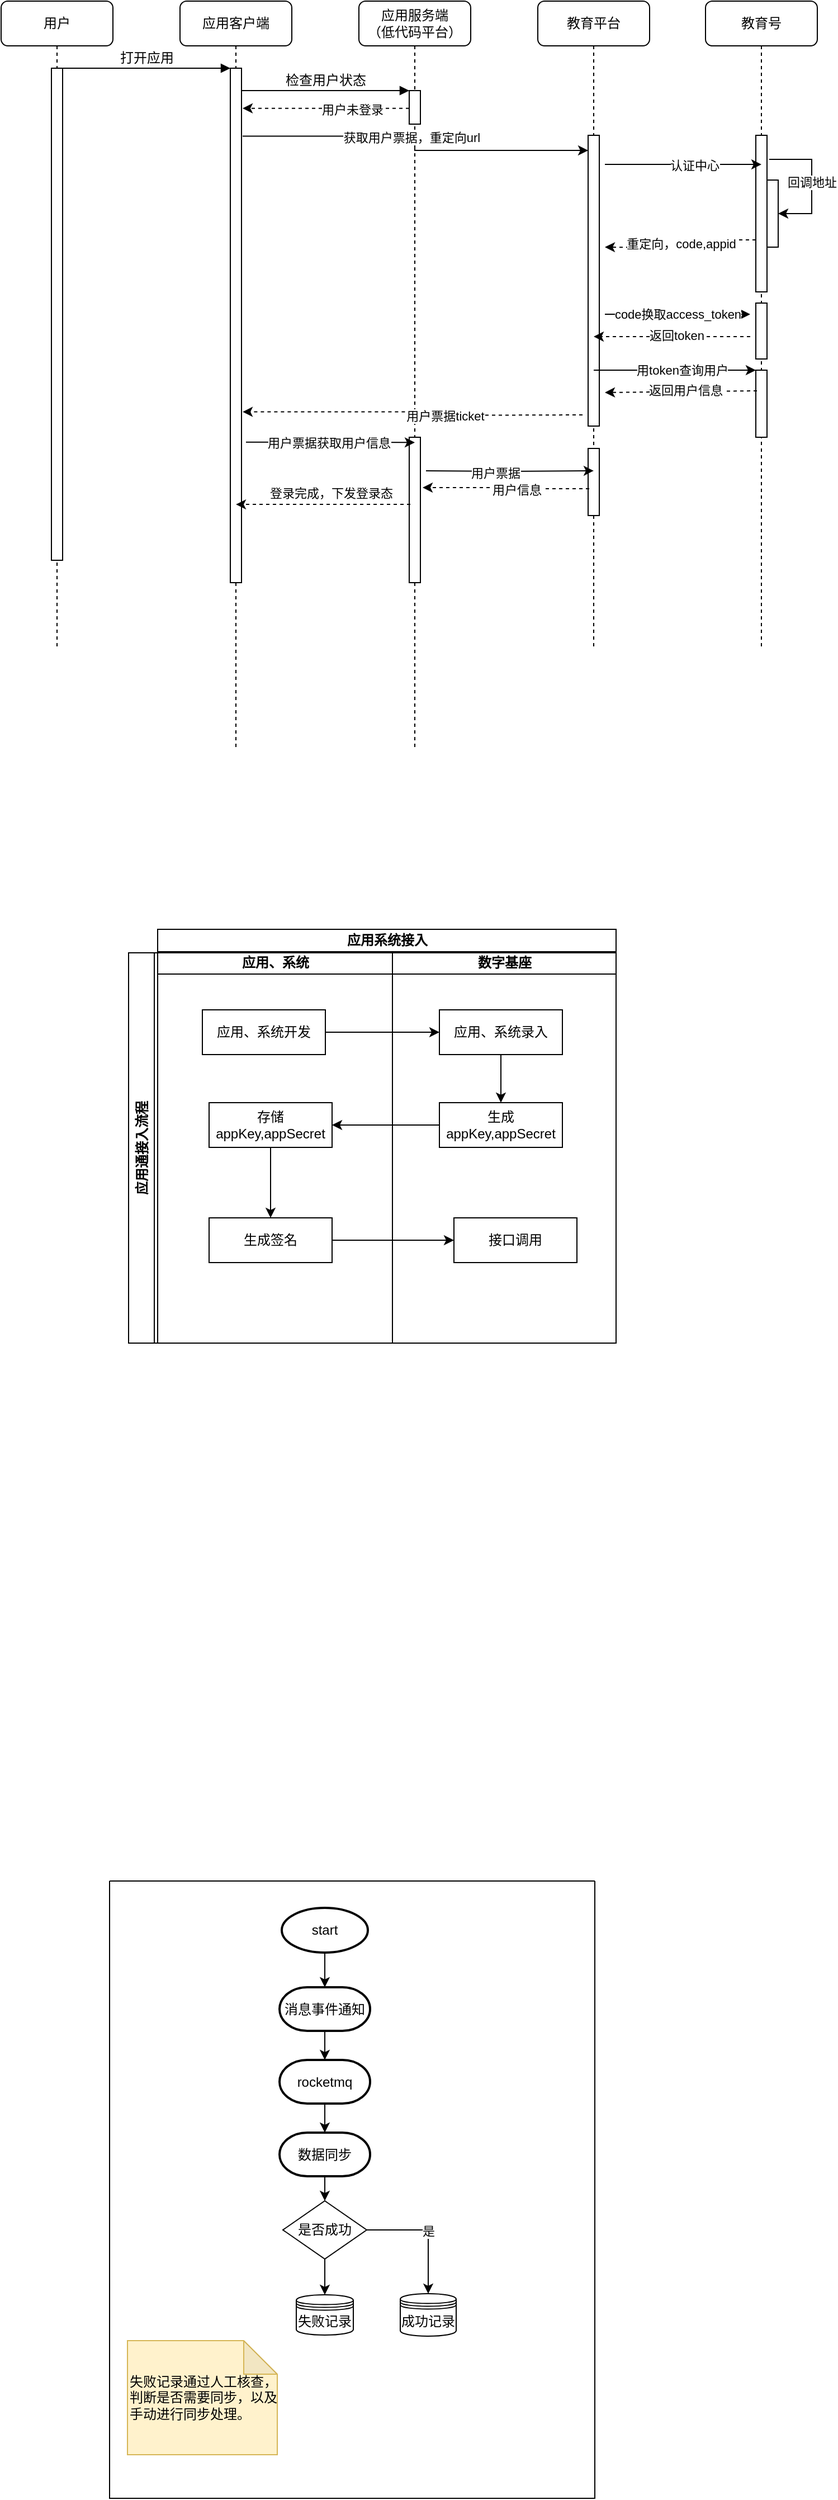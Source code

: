 <mxfile version="21.0.2" type="github">
  <diagram name="Page-1" id="13e1069c-82ec-6db2-03f1-153e76fe0fe0">
    <mxGraphModel dx="954" dy="562" grid="0" gridSize="10" guides="1" tooltips="1" connect="1" arrows="1" fold="1" page="1" pageScale="1" pageWidth="1100" pageHeight="850" background="none" math="0" shadow="0">
      <root>
        <mxCell id="0" />
        <mxCell id="1" parent="0" />
        <mxCell id="7baba1c4bc27f4b0-2" value="应用客户端" style="shape=umlLifeline;perimeter=lifelinePerimeter;whiteSpace=wrap;html=1;container=1;collapsible=0;recursiveResize=0;outlineConnect=0;rounded=1;shadow=0;comic=0;labelBackgroundColor=none;strokeWidth=1;fontFamily=Verdana;fontSize=12;align=center;" parent="1" vertex="1">
          <mxGeometry x="260" y="80" width="100" height="670" as="geometry" />
        </mxCell>
        <mxCell id="qNvrEW012JE64xCaFdd--19" style="edgeStyle=none;rounded=0;orthogonalLoop=1;jettySize=auto;html=1;dashed=1;elbow=vertical;" parent="7baba1c4bc27f4b0-2" source="7baba1c4bc27f4b0-10" target="7baba1c4bc27f4b0-2" edge="1">
          <mxGeometry relative="1" as="geometry" />
        </mxCell>
        <mxCell id="7baba1c4bc27f4b0-10" value="" style="html=1;points=[];perimeter=orthogonalPerimeter;rounded=0;shadow=0;comic=0;labelBackgroundColor=none;strokeWidth=1;fontFamily=Verdana;fontSize=12;align=center;" parent="7baba1c4bc27f4b0-2" vertex="1">
          <mxGeometry x="45" y="60" width="10" height="460" as="geometry" />
        </mxCell>
        <mxCell id="7baba1c4bc27f4b0-3" value="应用服务端&lt;br style=&quot;border-color: var(--border-color);&quot;&gt;（低代码平台）" style="shape=umlLifeline;perimeter=lifelinePerimeter;whiteSpace=wrap;html=1;container=1;collapsible=0;recursiveResize=0;outlineConnect=0;rounded=1;shadow=0;comic=0;labelBackgroundColor=none;strokeWidth=1;fontFamily=Verdana;fontSize=12;align=center;" parent="1" vertex="1">
          <mxGeometry x="420" y="80" width="100" height="670" as="geometry" />
        </mxCell>
        <mxCell id="7baba1c4bc27f4b0-13" value="" style="html=1;points=[];perimeter=orthogonalPerimeter;rounded=0;shadow=0;comic=0;labelBackgroundColor=none;strokeWidth=1;fontFamily=Verdana;fontSize=12;align=center;" parent="7baba1c4bc27f4b0-3" vertex="1">
          <mxGeometry x="45" y="80" width="10" height="30" as="geometry" />
        </mxCell>
        <mxCell id="qNvrEW012JE64xCaFdd--28" style="edgeStyle=none;rounded=0;orthogonalLoop=1;jettySize=auto;html=1;elbow=vertical;" parent="7baba1c4bc27f4b0-3" source="qNvrEW012JE64xCaFdd--20" target="7baba1c4bc27f4b0-3" edge="1">
          <mxGeometry relative="1" as="geometry" />
        </mxCell>
        <mxCell id="nbmTtfiOY9Syantr3b5a-6" style="edgeStyle=orthogonalEdgeStyle;rounded=0;orthogonalLoop=1;jettySize=auto;html=1;" parent="7baba1c4bc27f4b0-3" source="qNvrEW012JE64xCaFdd--20" target="7baba1c4bc27f4b0-3" edge="1">
          <mxGeometry relative="1" as="geometry">
            <Array as="points">
              <mxPoint x="50" y="230" />
              <mxPoint x="50" y="230" />
            </Array>
          </mxGeometry>
        </mxCell>
        <mxCell id="qNvrEW012JE64xCaFdd--20" value="" style="html=1;points=[];perimeter=orthogonalPerimeter;rounded=0;shadow=0;comic=0;labelBackgroundColor=none;strokeWidth=1;fontFamily=Verdana;fontSize=12;align=center;" parent="7baba1c4bc27f4b0-3" vertex="1">
          <mxGeometry x="45" y="390" width="10" height="130" as="geometry" />
        </mxCell>
        <mxCell id="7baba1c4bc27f4b0-4" value="教育平台" style="shape=umlLifeline;perimeter=lifelinePerimeter;whiteSpace=wrap;html=1;container=1;collapsible=0;recursiveResize=0;outlineConnect=0;rounded=1;shadow=0;comic=0;labelBackgroundColor=none;strokeWidth=1;fontFamily=Verdana;fontSize=12;align=center;" parent="1" vertex="1">
          <mxGeometry x="580" y="80" width="100" height="580" as="geometry" />
        </mxCell>
        <mxCell id="nbmTtfiOY9Syantr3b5a-3" style="edgeStyle=orthogonalEdgeStyle;rounded=0;orthogonalLoop=1;jettySize=auto;html=1;" parent="7baba1c4bc27f4b0-4" source="qNvrEW012JE64xCaFdd--23" target="7baba1c4bc27f4b0-4" edge="1">
          <mxGeometry relative="1" as="geometry">
            <Array as="points">
              <mxPoint x="50" y="230" />
              <mxPoint x="50" y="230" />
            </Array>
          </mxGeometry>
        </mxCell>
        <mxCell id="qNvrEW012JE64xCaFdd--23" value="" style="html=1;points=[];perimeter=orthogonalPerimeter;rounded=0;shadow=0;comic=0;labelBackgroundColor=none;strokeWidth=1;fontFamily=Verdana;fontSize=12;align=center;" parent="7baba1c4bc27f4b0-4" vertex="1">
          <mxGeometry x="45" y="120" width="10" height="260" as="geometry" />
        </mxCell>
        <mxCell id="nbmTtfiOY9Syantr3b5a-19" value="" style="html=1;points=[];perimeter=orthogonalPerimeter;rounded=0;shadow=0;comic=0;labelBackgroundColor=none;strokeWidth=1;fontFamily=Verdana;fontSize=12;align=center;" parent="7baba1c4bc27f4b0-4" vertex="1">
          <mxGeometry x="45" y="400" width="10" height="60" as="geometry" />
        </mxCell>
        <mxCell id="7baba1c4bc27f4b0-8" value="用户" style="shape=umlLifeline;perimeter=lifelinePerimeter;whiteSpace=wrap;html=1;container=1;collapsible=0;recursiveResize=0;outlineConnect=0;rounded=1;shadow=0;comic=0;labelBackgroundColor=none;strokeWidth=1;fontFamily=Verdana;fontSize=12;align=center;" parent="1" vertex="1">
          <mxGeometry x="100" y="80" width="100" height="580" as="geometry" />
        </mxCell>
        <mxCell id="7baba1c4bc27f4b0-9" value="" style="html=1;points=[];perimeter=orthogonalPerimeter;rounded=0;shadow=0;comic=0;labelBackgroundColor=none;strokeWidth=1;fontFamily=Verdana;fontSize=12;align=center;" parent="7baba1c4bc27f4b0-8" vertex="1">
          <mxGeometry x="45" y="60" width="10" height="440" as="geometry" />
        </mxCell>
        <mxCell id="7baba1c4bc27f4b0-11" value="打开应用" style="html=1;verticalAlign=bottom;endArrow=block;entryX=0;entryY=0;labelBackgroundColor=none;fontFamily=Verdana;fontSize=12;edgeStyle=elbowEdgeStyle;elbow=vertical;" parent="1" source="7baba1c4bc27f4b0-9" target="7baba1c4bc27f4b0-10" edge="1">
          <mxGeometry relative="1" as="geometry">
            <mxPoint x="220" y="190" as="sourcePoint" />
          </mxGeometry>
        </mxCell>
        <mxCell id="7baba1c4bc27f4b0-14" value="检查用户状态" style="html=1;verticalAlign=bottom;endArrow=block;entryX=0;entryY=0;labelBackgroundColor=none;fontFamily=Verdana;fontSize=12;edgeStyle=elbowEdgeStyle;elbow=vertical;" parent="1" source="7baba1c4bc27f4b0-10" target="7baba1c4bc27f4b0-13" edge="1">
          <mxGeometry relative="1" as="geometry">
            <mxPoint x="370" y="200" as="sourcePoint" />
          </mxGeometry>
        </mxCell>
        <mxCell id="qNvrEW012JE64xCaFdd--2" value="教育号" style="shape=umlLifeline;perimeter=lifelinePerimeter;whiteSpace=wrap;html=1;container=1;collapsible=0;recursiveResize=0;outlineConnect=0;rounded=1;shadow=0;comic=0;labelBackgroundColor=none;strokeWidth=1;fontFamily=Verdana;fontSize=12;align=center;" parent="1" vertex="1">
          <mxGeometry x="730" y="80" width="100" height="580" as="geometry" />
        </mxCell>
        <mxCell id="qNvrEW012JE64xCaFdd--12" style="edgeStyle=none;rounded=0;orthogonalLoop=1;jettySize=auto;html=1;" parent="qNvrEW012JE64xCaFdd--2" source="qNvrEW012JE64xCaFdd--8" target="7baba1c4bc27f4b0-37" edge="1">
          <mxGeometry relative="1" as="geometry" />
        </mxCell>
        <mxCell id="qNvrEW012JE64xCaFdd--8" value="" style="html=1;points=[];perimeter=orthogonalPerimeter;rounded=0;shadow=0;comic=0;labelBackgroundColor=none;strokeWidth=1;fontFamily=Verdana;fontSize=12;align=center;" parent="qNvrEW012JE64xCaFdd--2" vertex="1">
          <mxGeometry x="45" y="120" width="10" height="140" as="geometry" />
        </mxCell>
        <mxCell id="qNvrEW012JE64xCaFdd--13" value="" style="edgeStyle=none;rounded=0;orthogonalLoop=1;jettySize=auto;html=1;" parent="qNvrEW012JE64xCaFdd--2" source="7baba1c4bc27f4b0-37" target="qNvrEW012JE64xCaFdd--8" edge="1">
          <mxGeometry relative="1" as="geometry" />
        </mxCell>
        <mxCell id="7baba1c4bc27f4b0-37" value="" style="html=1;points=[];perimeter=orthogonalPerimeter;rounded=0;shadow=0;comic=0;labelBackgroundColor=none;strokeWidth=1;fontFamily=Verdana;fontSize=12;align=center;" parent="qNvrEW012JE64xCaFdd--2" vertex="1">
          <mxGeometry x="55" y="160" width="10" height="60" as="geometry" />
        </mxCell>
        <mxCell id="qNvrEW012JE64xCaFdd--15" value="" style="endArrow=classic;html=1;rounded=0;exitX=1.2;exitY=0.154;exitDx=0;exitDy=0;exitPerimeter=0;edgeStyle=entityRelationEdgeStyle;elbow=vertical;" parent="qNvrEW012JE64xCaFdd--2" source="qNvrEW012JE64xCaFdd--8" target="7baba1c4bc27f4b0-37" edge="1">
          <mxGeometry width="50" height="50" relative="1" as="geometry">
            <mxPoint x="-200" y="380" as="sourcePoint" />
            <mxPoint x="70" y="300" as="targetPoint" />
          </mxGeometry>
        </mxCell>
        <mxCell id="qNvrEW012JE64xCaFdd--16" value="回调地址" style="edgeLabel;html=1;align=center;verticalAlign=middle;resizable=0;points=[];" parent="qNvrEW012JE64xCaFdd--15" vertex="1" connectable="0">
          <mxGeometry x="-0.007" relative="1" as="geometry">
            <mxPoint as="offset" />
          </mxGeometry>
        </mxCell>
        <mxCell id="qNvrEW012JE64xCaFdd--26" value="" style="html=1;points=[];perimeter=orthogonalPerimeter;rounded=0;shadow=0;comic=0;labelBackgroundColor=none;strokeWidth=1;fontFamily=Verdana;fontSize=12;align=center;" parent="qNvrEW012JE64xCaFdd--2" vertex="1">
          <mxGeometry x="45" y="270" width="10" height="50" as="geometry" />
        </mxCell>
        <mxCell id="qNvrEW012JE64xCaFdd--34" value="" style="html=1;points=[];perimeter=orthogonalPerimeter;rounded=0;shadow=0;comic=0;labelBackgroundColor=none;strokeWidth=1;fontFamily=Verdana;fontSize=12;align=center;" parent="qNvrEW012JE64xCaFdd--2" vertex="1">
          <mxGeometry x="45" y="330" width="10" height="60" as="geometry" />
        </mxCell>
        <mxCell id="qNvrEW012JE64xCaFdd--4" style="rounded=0;orthogonalLoop=1;jettySize=auto;html=1;dashed=1;entryX=1.1;entryY=0.078;entryDx=0;entryDy=0;entryPerimeter=0;" parent="1" source="7baba1c4bc27f4b0-13" target="7baba1c4bc27f4b0-10" edge="1">
          <mxGeometry relative="1" as="geometry">
            <mxPoint x="470" y="240" as="sourcePoint" />
          </mxGeometry>
        </mxCell>
        <mxCell id="qNvrEW012JE64xCaFdd--5" value="用户未登录" style="edgeLabel;html=1;align=center;verticalAlign=middle;resizable=0;points=[];" parent="qNvrEW012JE64xCaFdd--4" vertex="1" connectable="0">
          <mxGeometry x="-0.308" y="1" relative="1" as="geometry">
            <mxPoint as="offset" />
          </mxGeometry>
        </mxCell>
        <mxCell id="qNvrEW012JE64xCaFdd--27" value="code换取access_token" style="edgeStyle=none;rounded=0;orthogonalLoop=1;jettySize=auto;html=1;elbow=vertical;" parent="1" edge="1">
          <mxGeometry relative="1" as="geometry">
            <mxPoint x="640" y="360" as="sourcePoint" />
            <mxPoint x="770" y="360" as="targetPoint" />
          </mxGeometry>
        </mxCell>
        <mxCell id="qNvrEW012JE64xCaFdd--29" style="rounded=0;orthogonalLoop=1;jettySize=auto;html=1;elbow=vertical;dashed=1;" parent="1" target="7baba1c4bc27f4b0-4" edge="1">
          <mxGeometry relative="1" as="geometry">
            <mxPoint x="770" y="380" as="sourcePoint" />
          </mxGeometry>
        </mxCell>
        <mxCell id="qNvrEW012JE64xCaFdd--30" value="返回token" style="edgeLabel;html=1;align=center;verticalAlign=middle;resizable=0;points=[];" parent="qNvrEW012JE64xCaFdd--29" vertex="1" connectable="0">
          <mxGeometry x="-0.314" y="-1" relative="1" as="geometry">
            <mxPoint x="-18" as="offset" />
          </mxGeometry>
        </mxCell>
        <mxCell id="qNvrEW012JE64xCaFdd--37" style="edgeStyle=none;rounded=0;orthogonalLoop=1;jettySize=auto;html=1;elbow=vertical;" parent="1" source="7baba1c4bc27f4b0-4" target="qNvrEW012JE64xCaFdd--34" edge="1">
          <mxGeometry relative="1" as="geometry">
            <mxPoint x="634.95" y="522.775" as="sourcePoint" />
            <mxPoint x="795" y="570" as="targetPoint" />
          </mxGeometry>
        </mxCell>
        <mxCell id="qNvrEW012JE64xCaFdd--38" value="用token查询用户" style="edgeLabel;html=1;align=center;verticalAlign=middle;resizable=0;points=[];" parent="qNvrEW012JE64xCaFdd--37" vertex="1" connectable="0">
          <mxGeometry x="0.265" relative="1" as="geometry">
            <mxPoint x="-13" as="offset" />
          </mxGeometry>
        </mxCell>
        <mxCell id="qNvrEW012JE64xCaFdd--44" style="rounded=0;orthogonalLoop=1;jettySize=auto;html=1;elbow=vertical;dashed=1;exitX=0.1;exitY=0.462;exitDx=0;exitDy=0;exitPerimeter=0;" parent="1" source="qNvrEW012JE64xCaFdd--20" target="7baba1c4bc27f4b0-2" edge="1">
          <mxGeometry relative="1" as="geometry">
            <mxPoint x="470" y="640" as="sourcePoint" />
            <mxPoint x="320" y="530" as="targetPoint" />
          </mxGeometry>
        </mxCell>
        <mxCell id="qNvrEW012JE64xCaFdd--45" value="登录完成，下发登录态" style="edgeLabel;html=1;align=center;verticalAlign=middle;resizable=0;points=[];" parent="qNvrEW012JE64xCaFdd--44" vertex="1" connectable="0">
          <mxGeometry x="-0.314" y="-1" relative="1" as="geometry">
            <mxPoint x="-18" y="-9" as="offset" />
          </mxGeometry>
        </mxCell>
        <mxCell id="nbmTtfiOY9Syantr3b5a-4" value="重定向，code,appid" style="edgeStyle=orthogonalEdgeStyle;rounded=0;orthogonalLoop=1;jettySize=auto;html=1;exitX=0;exitY=0.668;exitDx=0;exitDy=0;exitPerimeter=0;dashed=1;" parent="1" source="qNvrEW012JE64xCaFdd--8" edge="1">
          <mxGeometry relative="1" as="geometry">
            <mxPoint x="640" y="300" as="targetPoint" />
          </mxGeometry>
        </mxCell>
        <mxCell id="qNvrEW012JE64xCaFdd--39" style="edgeStyle=none;rounded=0;orthogonalLoop=1;jettySize=auto;html=1;elbow=vertical;dashed=1;exitX=0.1;exitY=0.308;exitDx=0;exitDy=0;exitPerimeter=0;" parent="1" source="qNvrEW012JE64xCaFdd--34" edge="1">
          <mxGeometry relative="1" as="geometry">
            <mxPoint x="770" y="535" as="sourcePoint" />
            <mxPoint x="640" y="430" as="targetPoint" />
          </mxGeometry>
        </mxCell>
        <mxCell id="qNvrEW012JE64xCaFdd--40" value="返回用户信息" style="edgeLabel;html=1;align=center;verticalAlign=middle;resizable=0;points=[];" parent="qNvrEW012JE64xCaFdd--39" vertex="1" connectable="0">
          <mxGeometry x="-0.314" y="-1" relative="1" as="geometry">
            <mxPoint x="-18" as="offset" />
          </mxGeometry>
        </mxCell>
        <mxCell id="nbmTtfiOY9Syantr3b5a-9" style="edgeStyle=orthogonalEdgeStyle;rounded=0;orthogonalLoop=1;jettySize=auto;html=1;dashed=1;entryX=1.1;entryY=0.668;entryDx=0;entryDy=0;entryPerimeter=0;" parent="1" edge="1" target="7baba1c4bc27f4b0-10">
          <mxGeometry relative="1" as="geometry">
            <mxPoint x="620" y="450" as="sourcePoint" />
            <mxPoint x="320" y="450" as="targetPoint" />
          </mxGeometry>
        </mxCell>
        <mxCell id="nbmTtfiOY9Syantr3b5a-10" value="用户票据ticket" style="edgeLabel;html=1;align=center;verticalAlign=middle;resizable=0;points=[];" parent="nbmTtfiOY9Syantr3b5a-9" vertex="1" connectable="0">
          <mxGeometry x="-0.198" relative="1" as="geometry">
            <mxPoint as="offset" />
          </mxGeometry>
        </mxCell>
        <mxCell id="nbmTtfiOY9Syantr3b5a-12" style="edgeStyle=orthogonalEdgeStyle;rounded=0;orthogonalLoop=1;jettySize=auto;html=1;exitX=1.1;exitY=0.132;exitDx=0;exitDy=0;exitPerimeter=0;entryX=0;entryY=0.052;entryDx=0;entryDy=0;entryPerimeter=0;" parent="1" source="7baba1c4bc27f4b0-10" target="qNvrEW012JE64xCaFdd--23" edge="1">
          <mxGeometry relative="1" as="geometry">
            <mxPoint x="620" y="211" as="targetPoint" />
          </mxGeometry>
        </mxCell>
        <mxCell id="nbmTtfiOY9Syantr3b5a-13" value="获取用户票据，重定向url" style="edgeLabel;html=1;align=center;verticalAlign=middle;resizable=0;points=[];" parent="nbmTtfiOY9Syantr3b5a-12" vertex="1" connectable="0">
          <mxGeometry x="-0.062" y="-1" relative="1" as="geometry">
            <mxPoint as="offset" />
          </mxGeometry>
        </mxCell>
        <mxCell id="nbmTtfiOY9Syantr3b5a-14" style="edgeStyle=orthogonalEdgeStyle;rounded=0;orthogonalLoop=1;jettySize=auto;html=1;" parent="1" edge="1">
          <mxGeometry relative="1" as="geometry">
            <mxPoint x="640" y="226" as="sourcePoint" />
            <mxPoint x="780" y="226" as="targetPoint" />
          </mxGeometry>
        </mxCell>
        <mxCell id="nbmTtfiOY9Syantr3b5a-15" value="认证中心" style="edgeLabel;html=1;align=center;verticalAlign=middle;resizable=0;points=[];" parent="nbmTtfiOY9Syantr3b5a-14" vertex="1" connectable="0">
          <mxGeometry x="0.136" relative="1" as="geometry">
            <mxPoint y="1" as="offset" />
          </mxGeometry>
        </mxCell>
        <mxCell id="nbmTtfiOY9Syantr3b5a-16" style="edgeStyle=orthogonalEdgeStyle;rounded=0;orthogonalLoop=1;jettySize=auto;html=1;entryX=0.5;entryY=0.036;entryDx=0;entryDy=0;entryPerimeter=0;exitX=1.4;exitY=0.727;exitDx=0;exitDy=0;exitPerimeter=0;" parent="1" source="7baba1c4bc27f4b0-10" target="qNvrEW012JE64xCaFdd--20" edge="1">
          <mxGeometry relative="1" as="geometry" />
        </mxCell>
        <mxCell id="nbmTtfiOY9Syantr3b5a-17" value="用户票据获取用户信息" style="edgeLabel;html=1;align=center;verticalAlign=middle;resizable=0;points=[];" parent="nbmTtfiOY9Syantr3b5a-16" vertex="1" connectable="0">
          <mxGeometry x="0.07" relative="1" as="geometry">
            <mxPoint x="-7" as="offset" />
          </mxGeometry>
        </mxCell>
        <mxCell id="nbmTtfiOY9Syantr3b5a-20" style="edgeStyle=orthogonalEdgeStyle;rounded=0;orthogonalLoop=1;jettySize=auto;html=1;entryX=0.5;entryY=0.333;entryDx=0;entryDy=0;entryPerimeter=0;" parent="1" target="nbmTtfiOY9Syantr3b5a-19" edge="1">
          <mxGeometry relative="1" as="geometry">
            <mxPoint x="480" y="500" as="sourcePoint" />
          </mxGeometry>
        </mxCell>
        <mxCell id="nbmTtfiOY9Syantr3b5a-21" value="用户票据" style="edgeLabel;html=1;align=center;verticalAlign=middle;resizable=0;points=[];" parent="nbmTtfiOY9Syantr3b5a-20" vertex="1" connectable="0">
          <mxGeometry x="-0.178" y="-1" relative="1" as="geometry">
            <mxPoint as="offset" />
          </mxGeometry>
        </mxCell>
        <mxCell id="nbmTtfiOY9Syantr3b5a-22" style="edgeStyle=orthogonalEdgeStyle;rounded=0;orthogonalLoop=1;jettySize=auto;html=1;exitX=0.1;exitY=0.6;exitDx=0;exitDy=0;exitPerimeter=0;dashed=1;entryX=1.2;entryY=0.346;entryDx=0;entryDy=0;entryPerimeter=0;" parent="1" source="nbmTtfiOY9Syantr3b5a-19" target="qNvrEW012JE64xCaFdd--20" edge="1">
          <mxGeometry relative="1" as="geometry">
            <mxPoint x="477" y="525" as="targetPoint" />
          </mxGeometry>
        </mxCell>
        <mxCell id="nbmTtfiOY9Syantr3b5a-23" value="用户信息" style="edgeLabel;html=1;align=center;verticalAlign=middle;resizable=0;points=[];" parent="nbmTtfiOY9Syantr3b5a-22" vertex="1" connectable="0">
          <mxGeometry x="-0.124" y="1" relative="1" as="geometry">
            <mxPoint as="offset" />
          </mxGeometry>
        </mxCell>
        <mxCell id="sSaj4DuhooqCmXlItYO7-101" value="应用系统接入" style="swimlane;childLayout=stackLayout;resizeParent=1;resizeParentMax=0;startSize=20;html=1;" vertex="1" parent="1">
          <mxGeometry x="240" y="910" width="410" height="370" as="geometry" />
        </mxCell>
        <mxCell id="sSaj4DuhooqCmXlItYO7-102" value="应用、系统" style="swimlane;startSize=20;html=1;" vertex="1" parent="sSaj4DuhooqCmXlItYO7-101">
          <mxGeometry y="20" width="210" height="350" as="geometry" />
        </mxCell>
        <mxCell id="sSaj4DuhooqCmXlItYO7-103" value="数字基座" style="swimlane;startSize=20;html=1;" vertex="1" parent="sSaj4DuhooqCmXlItYO7-101">
          <mxGeometry x="210" y="20" width="200" height="350" as="geometry" />
        </mxCell>
        <mxCell id="sSaj4DuhooqCmXlItYO7-164" value="应用通接入流程" style="swimlane;horizontal=0;whiteSpace=wrap;html=1;" vertex="1" parent="1">
          <mxGeometry x="214" y="931" width="436" height="349" as="geometry" />
        </mxCell>
        <mxCell id="sSaj4DuhooqCmXlItYO7-153" value="应用、系统开发" style="rounded=0;whiteSpace=wrap;html=1;" vertex="1" parent="sSaj4DuhooqCmXlItYO7-164">
          <mxGeometry x="66" y="51" width="110" height="40" as="geometry" />
        </mxCell>
        <mxCell id="sSaj4DuhooqCmXlItYO7-154" value="应用、系统录入" style="rounded=0;whiteSpace=wrap;html=1;" vertex="1" parent="sSaj4DuhooqCmXlItYO7-164">
          <mxGeometry x="278" y="51" width="110" height="40" as="geometry" />
        </mxCell>
        <mxCell id="sSaj4DuhooqCmXlItYO7-158" style="edgeStyle=orthogonalEdgeStyle;rounded=0;orthogonalLoop=1;jettySize=auto;html=1;entryX=0;entryY=0.5;entryDx=0;entryDy=0;" edge="1" parent="sSaj4DuhooqCmXlItYO7-164" source="sSaj4DuhooqCmXlItYO7-153" target="sSaj4DuhooqCmXlItYO7-154">
          <mxGeometry relative="1" as="geometry" />
        </mxCell>
        <mxCell id="sSaj4DuhooqCmXlItYO7-155" value="生成appKey,appSecret" style="rounded=0;whiteSpace=wrap;html=1;" vertex="1" parent="sSaj4DuhooqCmXlItYO7-164">
          <mxGeometry x="278" y="134" width="110" height="40" as="geometry" />
        </mxCell>
        <mxCell id="sSaj4DuhooqCmXlItYO7-159" style="edgeStyle=orthogonalEdgeStyle;rounded=0;orthogonalLoop=1;jettySize=auto;html=1;" edge="1" parent="sSaj4DuhooqCmXlItYO7-164" source="sSaj4DuhooqCmXlItYO7-154" target="sSaj4DuhooqCmXlItYO7-155">
          <mxGeometry relative="1" as="geometry" />
        </mxCell>
        <mxCell id="sSaj4DuhooqCmXlItYO7-156" value="存储appKey,appSecret" style="rounded=0;whiteSpace=wrap;html=1;" vertex="1" parent="sSaj4DuhooqCmXlItYO7-164">
          <mxGeometry x="72" y="134" width="110" height="40" as="geometry" />
        </mxCell>
        <mxCell id="sSaj4DuhooqCmXlItYO7-160" style="edgeStyle=orthogonalEdgeStyle;rounded=0;orthogonalLoop=1;jettySize=auto;html=1;entryX=1;entryY=0.5;entryDx=0;entryDy=0;" edge="1" parent="sSaj4DuhooqCmXlItYO7-164" source="sSaj4DuhooqCmXlItYO7-155" target="sSaj4DuhooqCmXlItYO7-156">
          <mxGeometry relative="1" as="geometry" />
        </mxCell>
        <mxCell id="sSaj4DuhooqCmXlItYO7-157" value="生成签名" style="rounded=0;whiteSpace=wrap;html=1;" vertex="1" parent="sSaj4DuhooqCmXlItYO7-164">
          <mxGeometry x="72" y="237" width="110" height="40" as="geometry" />
        </mxCell>
        <mxCell id="sSaj4DuhooqCmXlItYO7-161" style="edgeStyle=orthogonalEdgeStyle;rounded=0;orthogonalLoop=1;jettySize=auto;html=1;" edge="1" parent="sSaj4DuhooqCmXlItYO7-164" source="sSaj4DuhooqCmXlItYO7-156" target="sSaj4DuhooqCmXlItYO7-157">
          <mxGeometry relative="1" as="geometry" />
        </mxCell>
        <mxCell id="sSaj4DuhooqCmXlItYO7-162" value="接口调用" style="rounded=0;whiteSpace=wrap;html=1;" vertex="1" parent="sSaj4DuhooqCmXlItYO7-164">
          <mxGeometry x="291" y="237" width="110" height="40" as="geometry" />
        </mxCell>
        <mxCell id="sSaj4DuhooqCmXlItYO7-163" style="edgeStyle=orthogonalEdgeStyle;rounded=0;orthogonalLoop=1;jettySize=auto;html=1;" edge="1" parent="sSaj4DuhooqCmXlItYO7-164" source="sSaj4DuhooqCmXlItYO7-157" target="sSaj4DuhooqCmXlItYO7-162">
          <mxGeometry relative="1" as="geometry" />
        </mxCell>
        <mxCell id="sSaj4DuhooqCmXlItYO7-195" value="" style="swimlane;startSize=0;" vertex="1" parent="1">
          <mxGeometry x="197" y="1761" width="434" height="552" as="geometry" />
        </mxCell>
        <mxCell id="sSaj4DuhooqCmXlItYO7-190" value="rocketmq" style="strokeWidth=2;html=1;shape=mxgraph.flowchart.terminator;whiteSpace=wrap;" vertex="1" parent="sSaj4DuhooqCmXlItYO7-195">
          <mxGeometry x="152" y="160" width="81" height="39" as="geometry" />
        </mxCell>
        <mxCell id="sSaj4DuhooqCmXlItYO7-204" style="edgeStyle=orthogonalEdgeStyle;rounded=0;orthogonalLoop=1;jettySize=auto;html=1;" edge="1" parent="sSaj4DuhooqCmXlItYO7-195" source="sSaj4DuhooqCmXlItYO7-191" target="sSaj4DuhooqCmXlItYO7-203">
          <mxGeometry relative="1" as="geometry" />
        </mxCell>
        <mxCell id="sSaj4DuhooqCmXlItYO7-191" value="数据同步" style="strokeWidth=2;html=1;shape=mxgraph.flowchart.terminator;whiteSpace=wrap;" vertex="1" parent="sSaj4DuhooqCmXlItYO7-195">
          <mxGeometry x="152" y="225" width="81" height="39" as="geometry" />
        </mxCell>
        <mxCell id="sSaj4DuhooqCmXlItYO7-189" style="edgeStyle=orthogonalEdgeStyle;rounded=0;orthogonalLoop=1;jettySize=auto;html=1;entryX=0.5;entryY=0;entryDx=0;entryDy=0;entryPerimeter=0;" edge="1" parent="sSaj4DuhooqCmXlItYO7-195" source="sSaj4DuhooqCmXlItYO7-190" target="sSaj4DuhooqCmXlItYO7-191">
          <mxGeometry relative="1" as="geometry" />
        </mxCell>
        <mxCell id="sSaj4DuhooqCmXlItYO7-201" style="edgeStyle=orthogonalEdgeStyle;rounded=0;orthogonalLoop=1;jettySize=auto;html=1;entryX=0.5;entryY=0;entryDx=0;entryDy=0;entryPerimeter=0;" edge="1" parent="sSaj4DuhooqCmXlItYO7-195" source="sSaj4DuhooqCmXlItYO7-196" target="sSaj4DuhooqCmXlItYO7-199">
          <mxGeometry relative="1" as="geometry" />
        </mxCell>
        <mxCell id="sSaj4DuhooqCmXlItYO7-196" value="start" style="strokeWidth=2;html=1;shape=mxgraph.flowchart.start_1;whiteSpace=wrap;" vertex="1" parent="sSaj4DuhooqCmXlItYO7-195">
          <mxGeometry x="154" y="24" width="77" height="40" as="geometry" />
        </mxCell>
        <mxCell id="sSaj4DuhooqCmXlItYO7-202" style="edgeStyle=orthogonalEdgeStyle;rounded=0;orthogonalLoop=1;jettySize=auto;html=1;entryX=0.5;entryY=0;entryDx=0;entryDy=0;entryPerimeter=0;" edge="1" parent="sSaj4DuhooqCmXlItYO7-195" source="sSaj4DuhooqCmXlItYO7-199" target="sSaj4DuhooqCmXlItYO7-190">
          <mxGeometry relative="1" as="geometry" />
        </mxCell>
        <mxCell id="sSaj4DuhooqCmXlItYO7-199" value="消息事件通知" style="strokeWidth=2;html=1;shape=mxgraph.flowchart.terminator;whiteSpace=wrap;" vertex="1" parent="sSaj4DuhooqCmXlItYO7-195">
          <mxGeometry x="152" y="95" width="81" height="39" as="geometry" />
        </mxCell>
        <mxCell id="sSaj4DuhooqCmXlItYO7-206" value="是" style="edgeStyle=orthogonalEdgeStyle;rounded=0;orthogonalLoop=1;jettySize=auto;html=1;entryX=0.5;entryY=0;entryDx=0;entryDy=0;" edge="1" parent="sSaj4DuhooqCmXlItYO7-195" source="sSaj4DuhooqCmXlItYO7-203" target="sSaj4DuhooqCmXlItYO7-215">
          <mxGeometry relative="1" as="geometry">
            <mxPoint x="309" y="473" as="targetPoint" />
          </mxGeometry>
        </mxCell>
        <mxCell id="sSaj4DuhooqCmXlItYO7-217" style="edgeStyle=orthogonalEdgeStyle;rounded=0;orthogonalLoop=1;jettySize=auto;html=1;entryX=0.5;entryY=0;entryDx=0;entryDy=0;" edge="1" parent="sSaj4DuhooqCmXlItYO7-195" source="sSaj4DuhooqCmXlItYO7-203" target="sSaj4DuhooqCmXlItYO7-214">
          <mxGeometry relative="1" as="geometry" />
        </mxCell>
        <mxCell id="sSaj4DuhooqCmXlItYO7-203" value="是否成功" style="rhombus;whiteSpace=wrap;html=1;" vertex="1" parent="sSaj4DuhooqCmXlItYO7-195">
          <mxGeometry x="155" y="286" width="75" height="52" as="geometry" />
        </mxCell>
        <mxCell id="sSaj4DuhooqCmXlItYO7-214" value="失败记录" style="shape=datastore;whiteSpace=wrap;html=1;" vertex="1" parent="sSaj4DuhooqCmXlItYO7-195">
          <mxGeometry x="167" y="370" width="51" height="36" as="geometry" />
        </mxCell>
        <mxCell id="sSaj4DuhooqCmXlItYO7-215" value="成功记录" style="shape=datastore;whiteSpace=wrap;html=1;" vertex="1" parent="sSaj4DuhooqCmXlItYO7-195">
          <mxGeometry x="260" y="369" width="50" height="38" as="geometry" />
        </mxCell>
        <mxCell id="sSaj4DuhooqCmXlItYO7-216" value="失败记录通过人工核查，判断是否需要同步，以及手动进行同步处理。" style="shape=note;whiteSpace=wrap;html=1;backgroundOutline=1;darkOpacity=0.05;fillColor=#fff2cc;strokeColor=#d6b656;align=left;" vertex="1" parent="sSaj4DuhooqCmXlItYO7-195">
          <mxGeometry x="16" y="411" width="134" height="102" as="geometry" />
        </mxCell>
      </root>
    </mxGraphModel>
  </diagram>
</mxfile>
